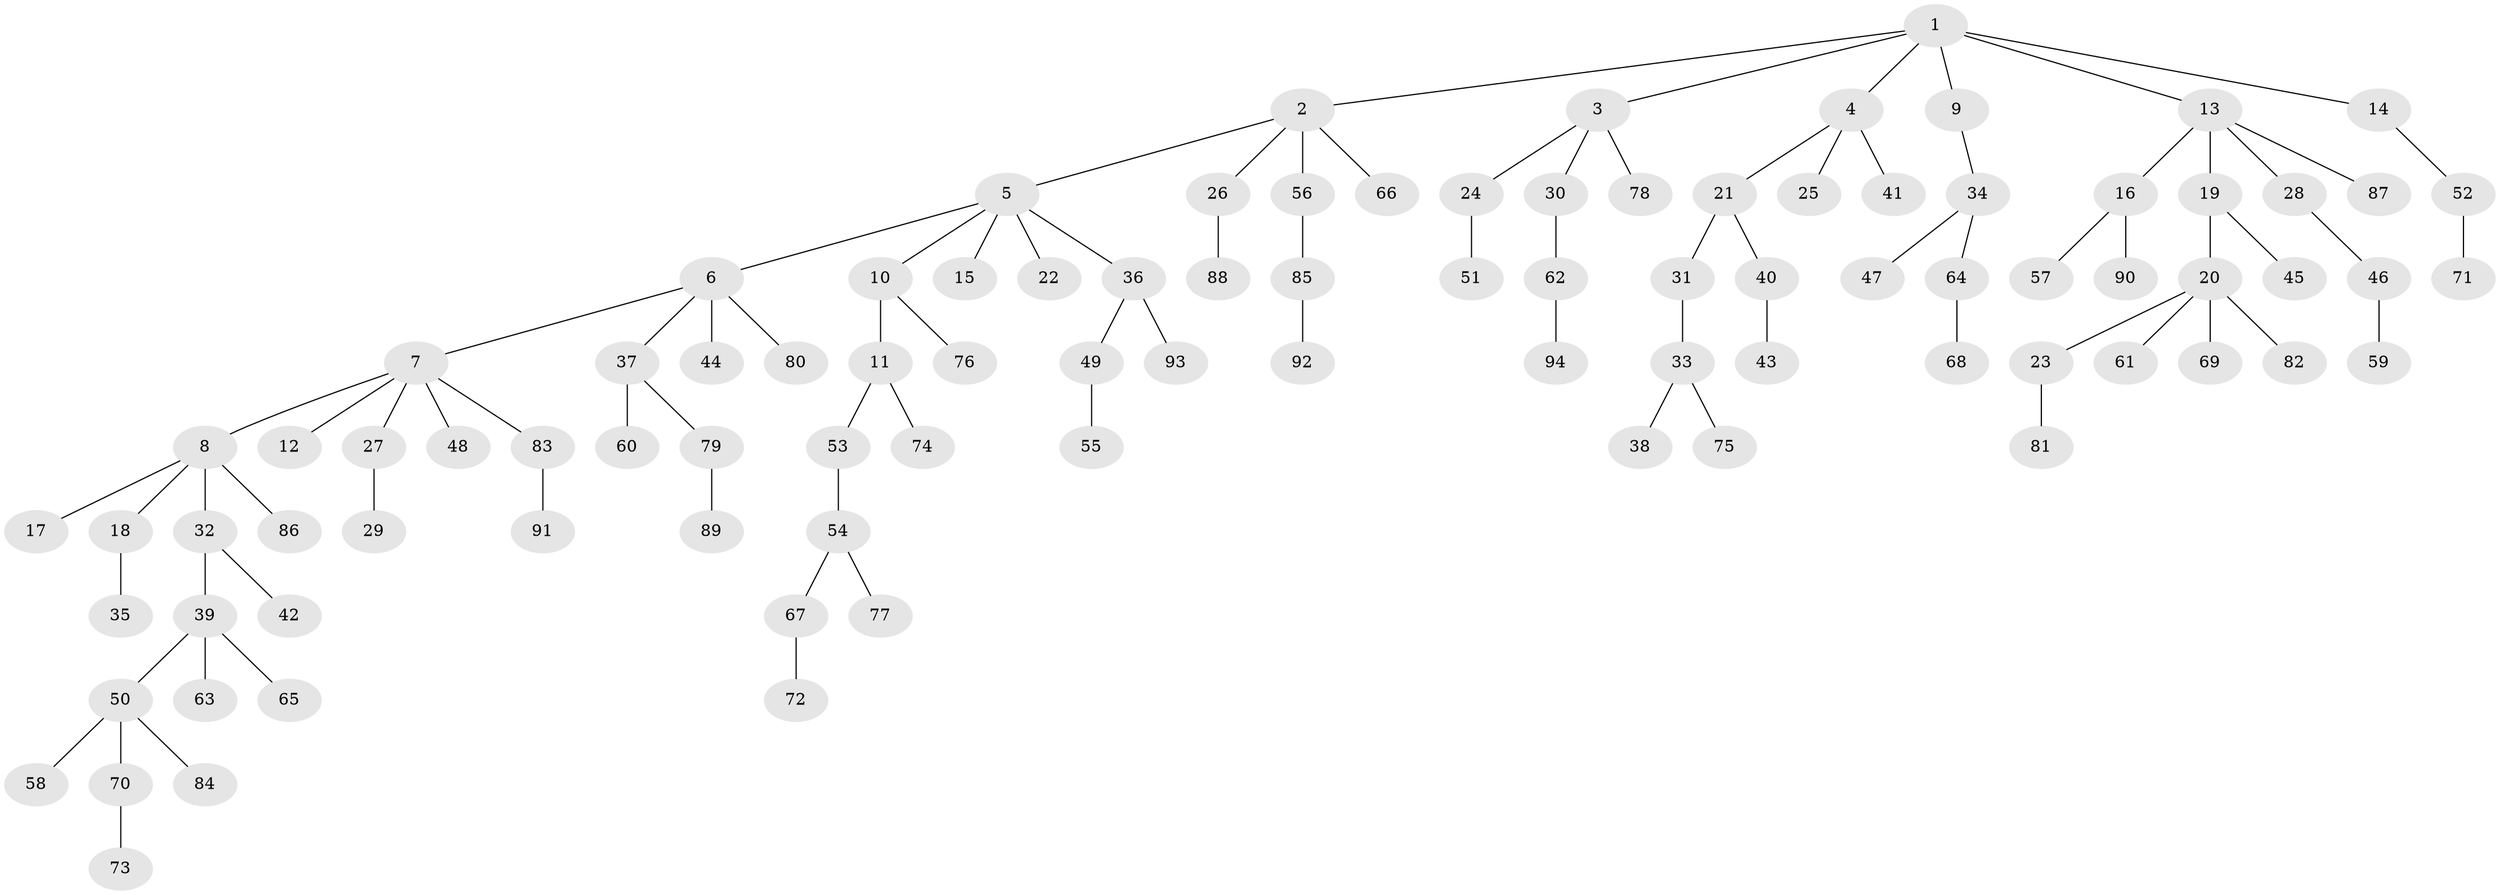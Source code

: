 // coarse degree distribution, {6: 0.046153846153846156, 5: 0.046153846153846156, 3: 0.09230769230769231, 9: 0.015384615384615385, 2: 0.15384615384615385, 1: 0.6153846153846154, 4: 0.03076923076923077}
// Generated by graph-tools (version 1.1) at 2025/42/03/06/25 10:42:03]
// undirected, 94 vertices, 93 edges
graph export_dot {
graph [start="1"]
  node [color=gray90,style=filled];
  1;
  2;
  3;
  4;
  5;
  6;
  7;
  8;
  9;
  10;
  11;
  12;
  13;
  14;
  15;
  16;
  17;
  18;
  19;
  20;
  21;
  22;
  23;
  24;
  25;
  26;
  27;
  28;
  29;
  30;
  31;
  32;
  33;
  34;
  35;
  36;
  37;
  38;
  39;
  40;
  41;
  42;
  43;
  44;
  45;
  46;
  47;
  48;
  49;
  50;
  51;
  52;
  53;
  54;
  55;
  56;
  57;
  58;
  59;
  60;
  61;
  62;
  63;
  64;
  65;
  66;
  67;
  68;
  69;
  70;
  71;
  72;
  73;
  74;
  75;
  76;
  77;
  78;
  79;
  80;
  81;
  82;
  83;
  84;
  85;
  86;
  87;
  88;
  89;
  90;
  91;
  92;
  93;
  94;
  1 -- 2;
  1 -- 3;
  1 -- 4;
  1 -- 9;
  1 -- 13;
  1 -- 14;
  2 -- 5;
  2 -- 26;
  2 -- 56;
  2 -- 66;
  3 -- 24;
  3 -- 30;
  3 -- 78;
  4 -- 21;
  4 -- 25;
  4 -- 41;
  5 -- 6;
  5 -- 10;
  5 -- 15;
  5 -- 22;
  5 -- 36;
  6 -- 7;
  6 -- 37;
  6 -- 44;
  6 -- 80;
  7 -- 8;
  7 -- 12;
  7 -- 27;
  7 -- 48;
  7 -- 83;
  8 -- 17;
  8 -- 18;
  8 -- 32;
  8 -- 86;
  9 -- 34;
  10 -- 11;
  10 -- 76;
  11 -- 53;
  11 -- 74;
  13 -- 16;
  13 -- 19;
  13 -- 28;
  13 -- 87;
  14 -- 52;
  16 -- 57;
  16 -- 90;
  18 -- 35;
  19 -- 20;
  19 -- 45;
  20 -- 23;
  20 -- 61;
  20 -- 69;
  20 -- 82;
  21 -- 31;
  21 -- 40;
  23 -- 81;
  24 -- 51;
  26 -- 88;
  27 -- 29;
  28 -- 46;
  30 -- 62;
  31 -- 33;
  32 -- 39;
  32 -- 42;
  33 -- 38;
  33 -- 75;
  34 -- 47;
  34 -- 64;
  36 -- 49;
  36 -- 93;
  37 -- 60;
  37 -- 79;
  39 -- 50;
  39 -- 63;
  39 -- 65;
  40 -- 43;
  46 -- 59;
  49 -- 55;
  50 -- 58;
  50 -- 70;
  50 -- 84;
  52 -- 71;
  53 -- 54;
  54 -- 67;
  54 -- 77;
  56 -- 85;
  62 -- 94;
  64 -- 68;
  67 -- 72;
  70 -- 73;
  79 -- 89;
  83 -- 91;
  85 -- 92;
}
